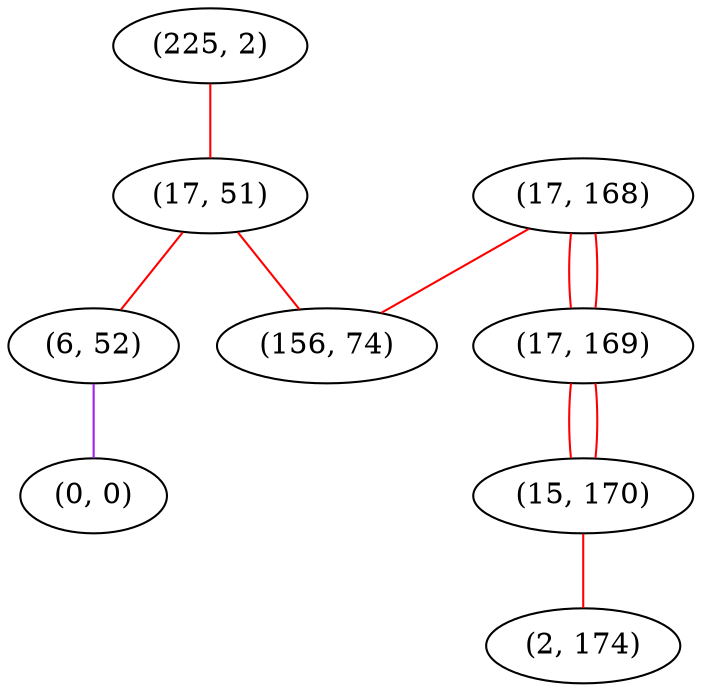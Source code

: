 graph "" {
"(225, 2)";
"(17, 168)";
"(17, 51)";
"(17, 169)";
"(156, 74)";
"(15, 170)";
"(6, 52)";
"(0, 0)";
"(2, 174)";
"(225, 2)" -- "(17, 51)"  [color=red, key=0, weight=1];
"(17, 168)" -- "(156, 74)"  [color=red, key=0, weight=1];
"(17, 168)" -- "(17, 169)"  [color=red, key=0, weight=1];
"(17, 168)" -- "(17, 169)"  [color=red, key=1, weight=1];
"(17, 51)" -- "(156, 74)"  [color=red, key=0, weight=1];
"(17, 51)" -- "(6, 52)"  [color=red, key=0, weight=1];
"(17, 169)" -- "(15, 170)"  [color=red, key=0, weight=1];
"(17, 169)" -- "(15, 170)"  [color=red, key=1, weight=1];
"(15, 170)" -- "(2, 174)"  [color=red, key=0, weight=1];
"(6, 52)" -- "(0, 0)"  [color=purple, key=0, weight=4];
}
